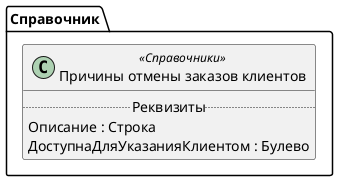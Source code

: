 ﻿@startuml ПричиныОтменыЗаказовКлиентов
'!include templates.wsd
'..\include templates.wsd
class Справочник.ПричиныОтменыЗаказовКлиентов as "Причины отмены заказов клиентов" <<Справочники>>
{
..Реквизиты..
Описание : Строка
ДоступнаДляУказанияКлиентом : Булево
}
@enduml
